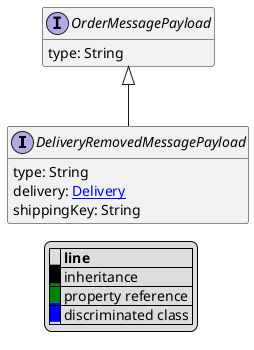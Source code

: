 @startuml

hide empty fields
hide empty methods
legend
|= |= line |
|<back:black>   </back>| inheritance |
|<back:green>   </back>| property reference |
|<back:blue>   </back>| discriminated class |
endlegend
interface DeliveryRemovedMessagePayload [[DeliveryRemovedMessagePayload.svg]] extends OrderMessagePayload {
    type: String
    delivery: [[Delivery.svg Delivery]]
    shippingKey: String
}
interface OrderMessagePayload [[OrderMessagePayload.svg]]  {
    type: String
}





@enduml
